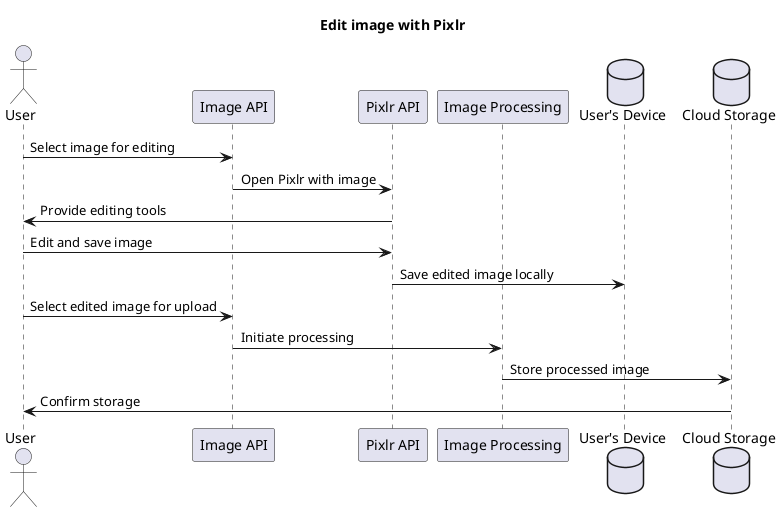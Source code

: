 @startuml Edit image with Pixlr
    title Edit image with Pixlr

    actor User
    participant "Image API" as I
    participant "Pixlr API" as P
    participant "Image Processing" as IP
    database "User's Device" as Device
    database "Cloud Storage" as FS

    User -> I: Select image for editing
    I -> P: Open Pixlr with image
    P -> User: Provide editing tools
    User -> P: Edit and save image
    P -> Device: Save edited image locally
    User -> I: Select edited image for upload
    I -> IP: Initiate processing
    IP -> FS: Store processed image
    FS -> User: Confirm storage
@enduml
